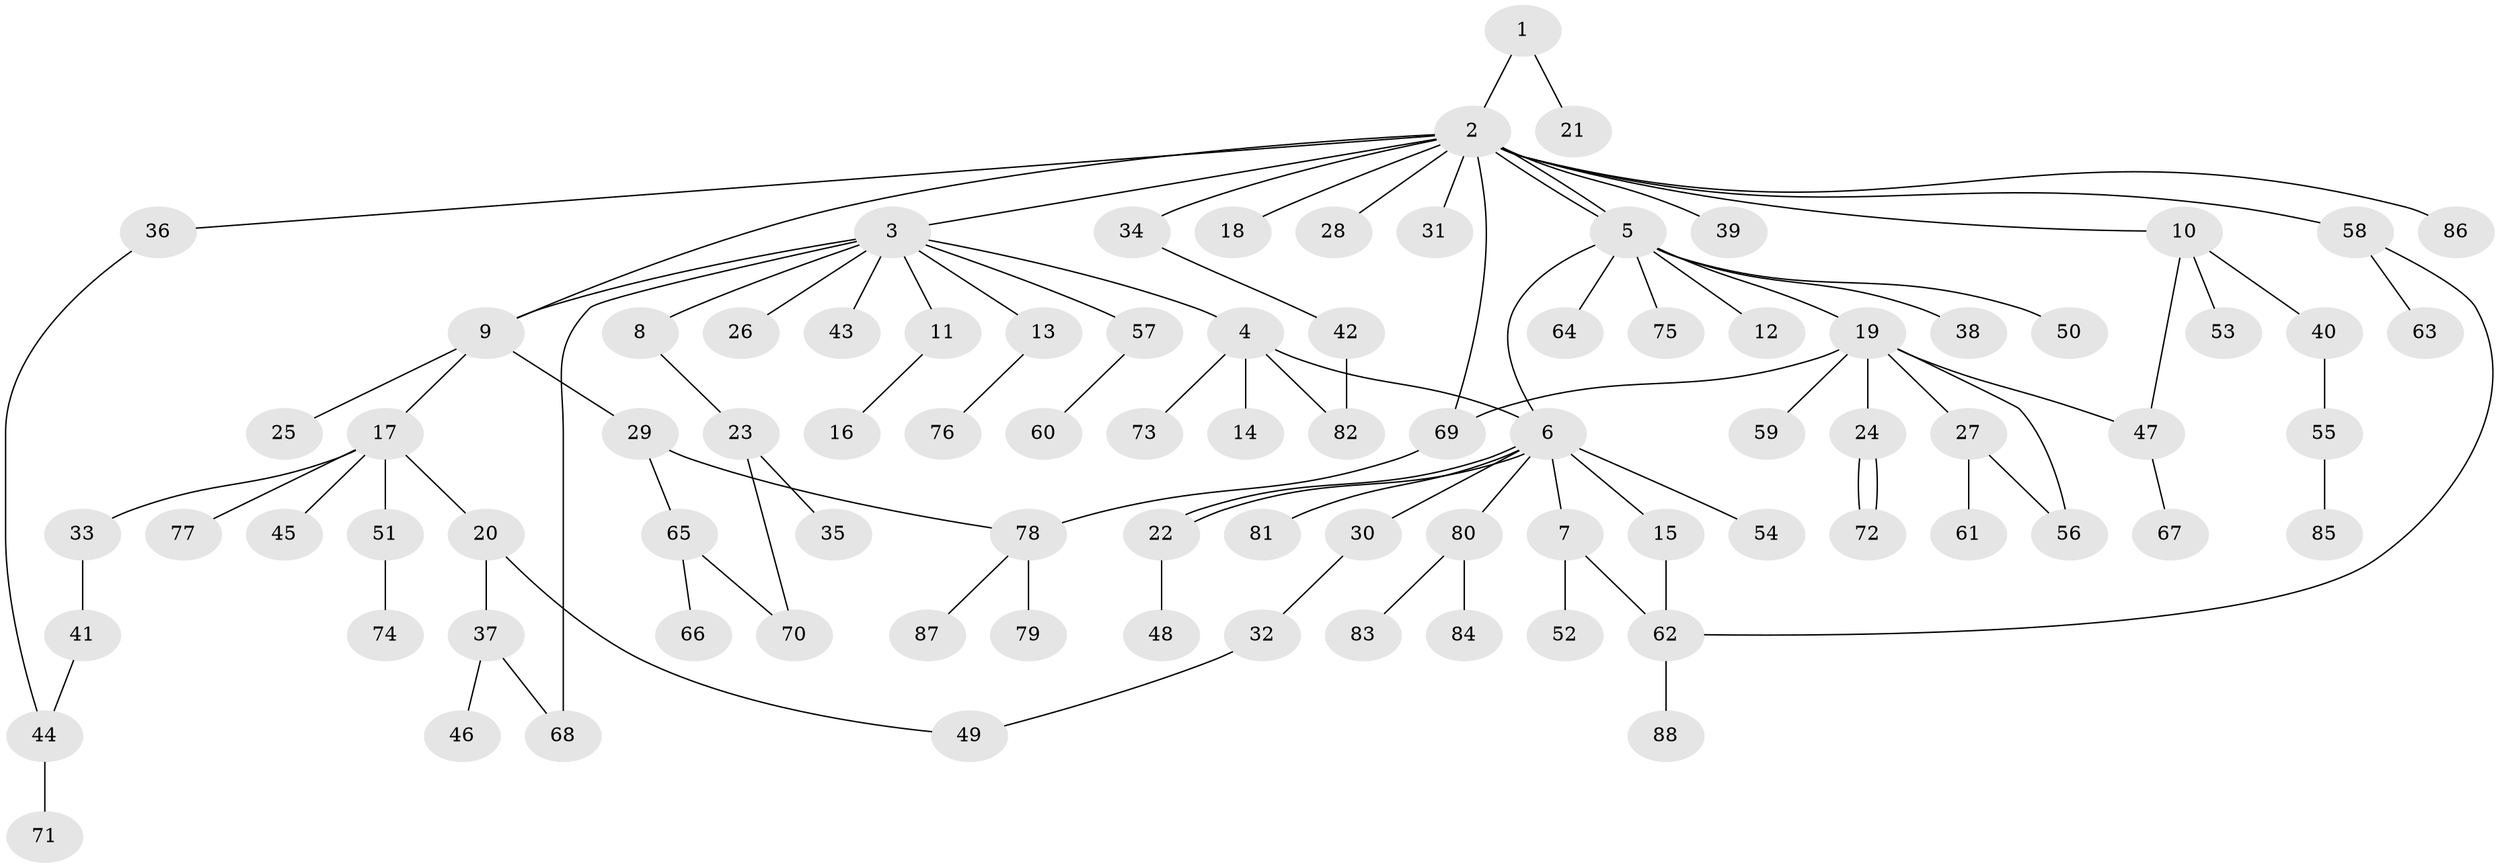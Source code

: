 // coarse degree distribution, {1: 0.391304347826087, 8: 0.021739130434782608, 9: 0.021739130434782608, 4: 0.08695652173913043, 7: 0.043478260869565216, 2: 0.30434782608695654, 3: 0.08695652173913043, 5: 0.021739130434782608, 6: 0.021739130434782608}
// Generated by graph-tools (version 1.1) at 2025/43/03/06/25 01:43:19]
// undirected, 88 vertices, 103 edges
graph export_dot {
graph [start="1"]
  node [color=gray90,style=filled];
  1;
  2;
  3;
  4;
  5;
  6;
  7;
  8;
  9;
  10;
  11;
  12;
  13;
  14;
  15;
  16;
  17;
  18;
  19;
  20;
  21;
  22;
  23;
  24;
  25;
  26;
  27;
  28;
  29;
  30;
  31;
  32;
  33;
  34;
  35;
  36;
  37;
  38;
  39;
  40;
  41;
  42;
  43;
  44;
  45;
  46;
  47;
  48;
  49;
  50;
  51;
  52;
  53;
  54;
  55;
  56;
  57;
  58;
  59;
  60;
  61;
  62;
  63;
  64;
  65;
  66;
  67;
  68;
  69;
  70;
  71;
  72;
  73;
  74;
  75;
  76;
  77;
  78;
  79;
  80;
  81;
  82;
  83;
  84;
  85;
  86;
  87;
  88;
  1 -- 2;
  1 -- 21;
  2 -- 3;
  2 -- 5;
  2 -- 5;
  2 -- 9;
  2 -- 10;
  2 -- 18;
  2 -- 28;
  2 -- 31;
  2 -- 34;
  2 -- 36;
  2 -- 39;
  2 -- 58;
  2 -- 69;
  2 -- 86;
  3 -- 4;
  3 -- 8;
  3 -- 9;
  3 -- 11;
  3 -- 13;
  3 -- 26;
  3 -- 43;
  3 -- 57;
  3 -- 68;
  4 -- 6;
  4 -- 14;
  4 -- 73;
  4 -- 82;
  5 -- 6;
  5 -- 12;
  5 -- 19;
  5 -- 38;
  5 -- 50;
  5 -- 64;
  5 -- 75;
  6 -- 7;
  6 -- 15;
  6 -- 22;
  6 -- 22;
  6 -- 30;
  6 -- 54;
  6 -- 80;
  6 -- 81;
  7 -- 52;
  7 -- 62;
  8 -- 23;
  9 -- 17;
  9 -- 25;
  9 -- 29;
  10 -- 40;
  10 -- 47;
  10 -- 53;
  11 -- 16;
  13 -- 76;
  15 -- 62;
  17 -- 20;
  17 -- 33;
  17 -- 45;
  17 -- 51;
  17 -- 77;
  19 -- 24;
  19 -- 27;
  19 -- 47;
  19 -- 56;
  19 -- 59;
  19 -- 69;
  20 -- 37;
  20 -- 49;
  22 -- 48;
  23 -- 35;
  23 -- 70;
  24 -- 72;
  24 -- 72;
  27 -- 56;
  27 -- 61;
  29 -- 65;
  29 -- 78;
  30 -- 32;
  32 -- 49;
  33 -- 41;
  34 -- 42;
  36 -- 44;
  37 -- 46;
  37 -- 68;
  40 -- 55;
  41 -- 44;
  42 -- 82;
  44 -- 71;
  47 -- 67;
  51 -- 74;
  55 -- 85;
  57 -- 60;
  58 -- 62;
  58 -- 63;
  62 -- 88;
  65 -- 66;
  65 -- 70;
  69 -- 78;
  78 -- 79;
  78 -- 87;
  80 -- 83;
  80 -- 84;
}
